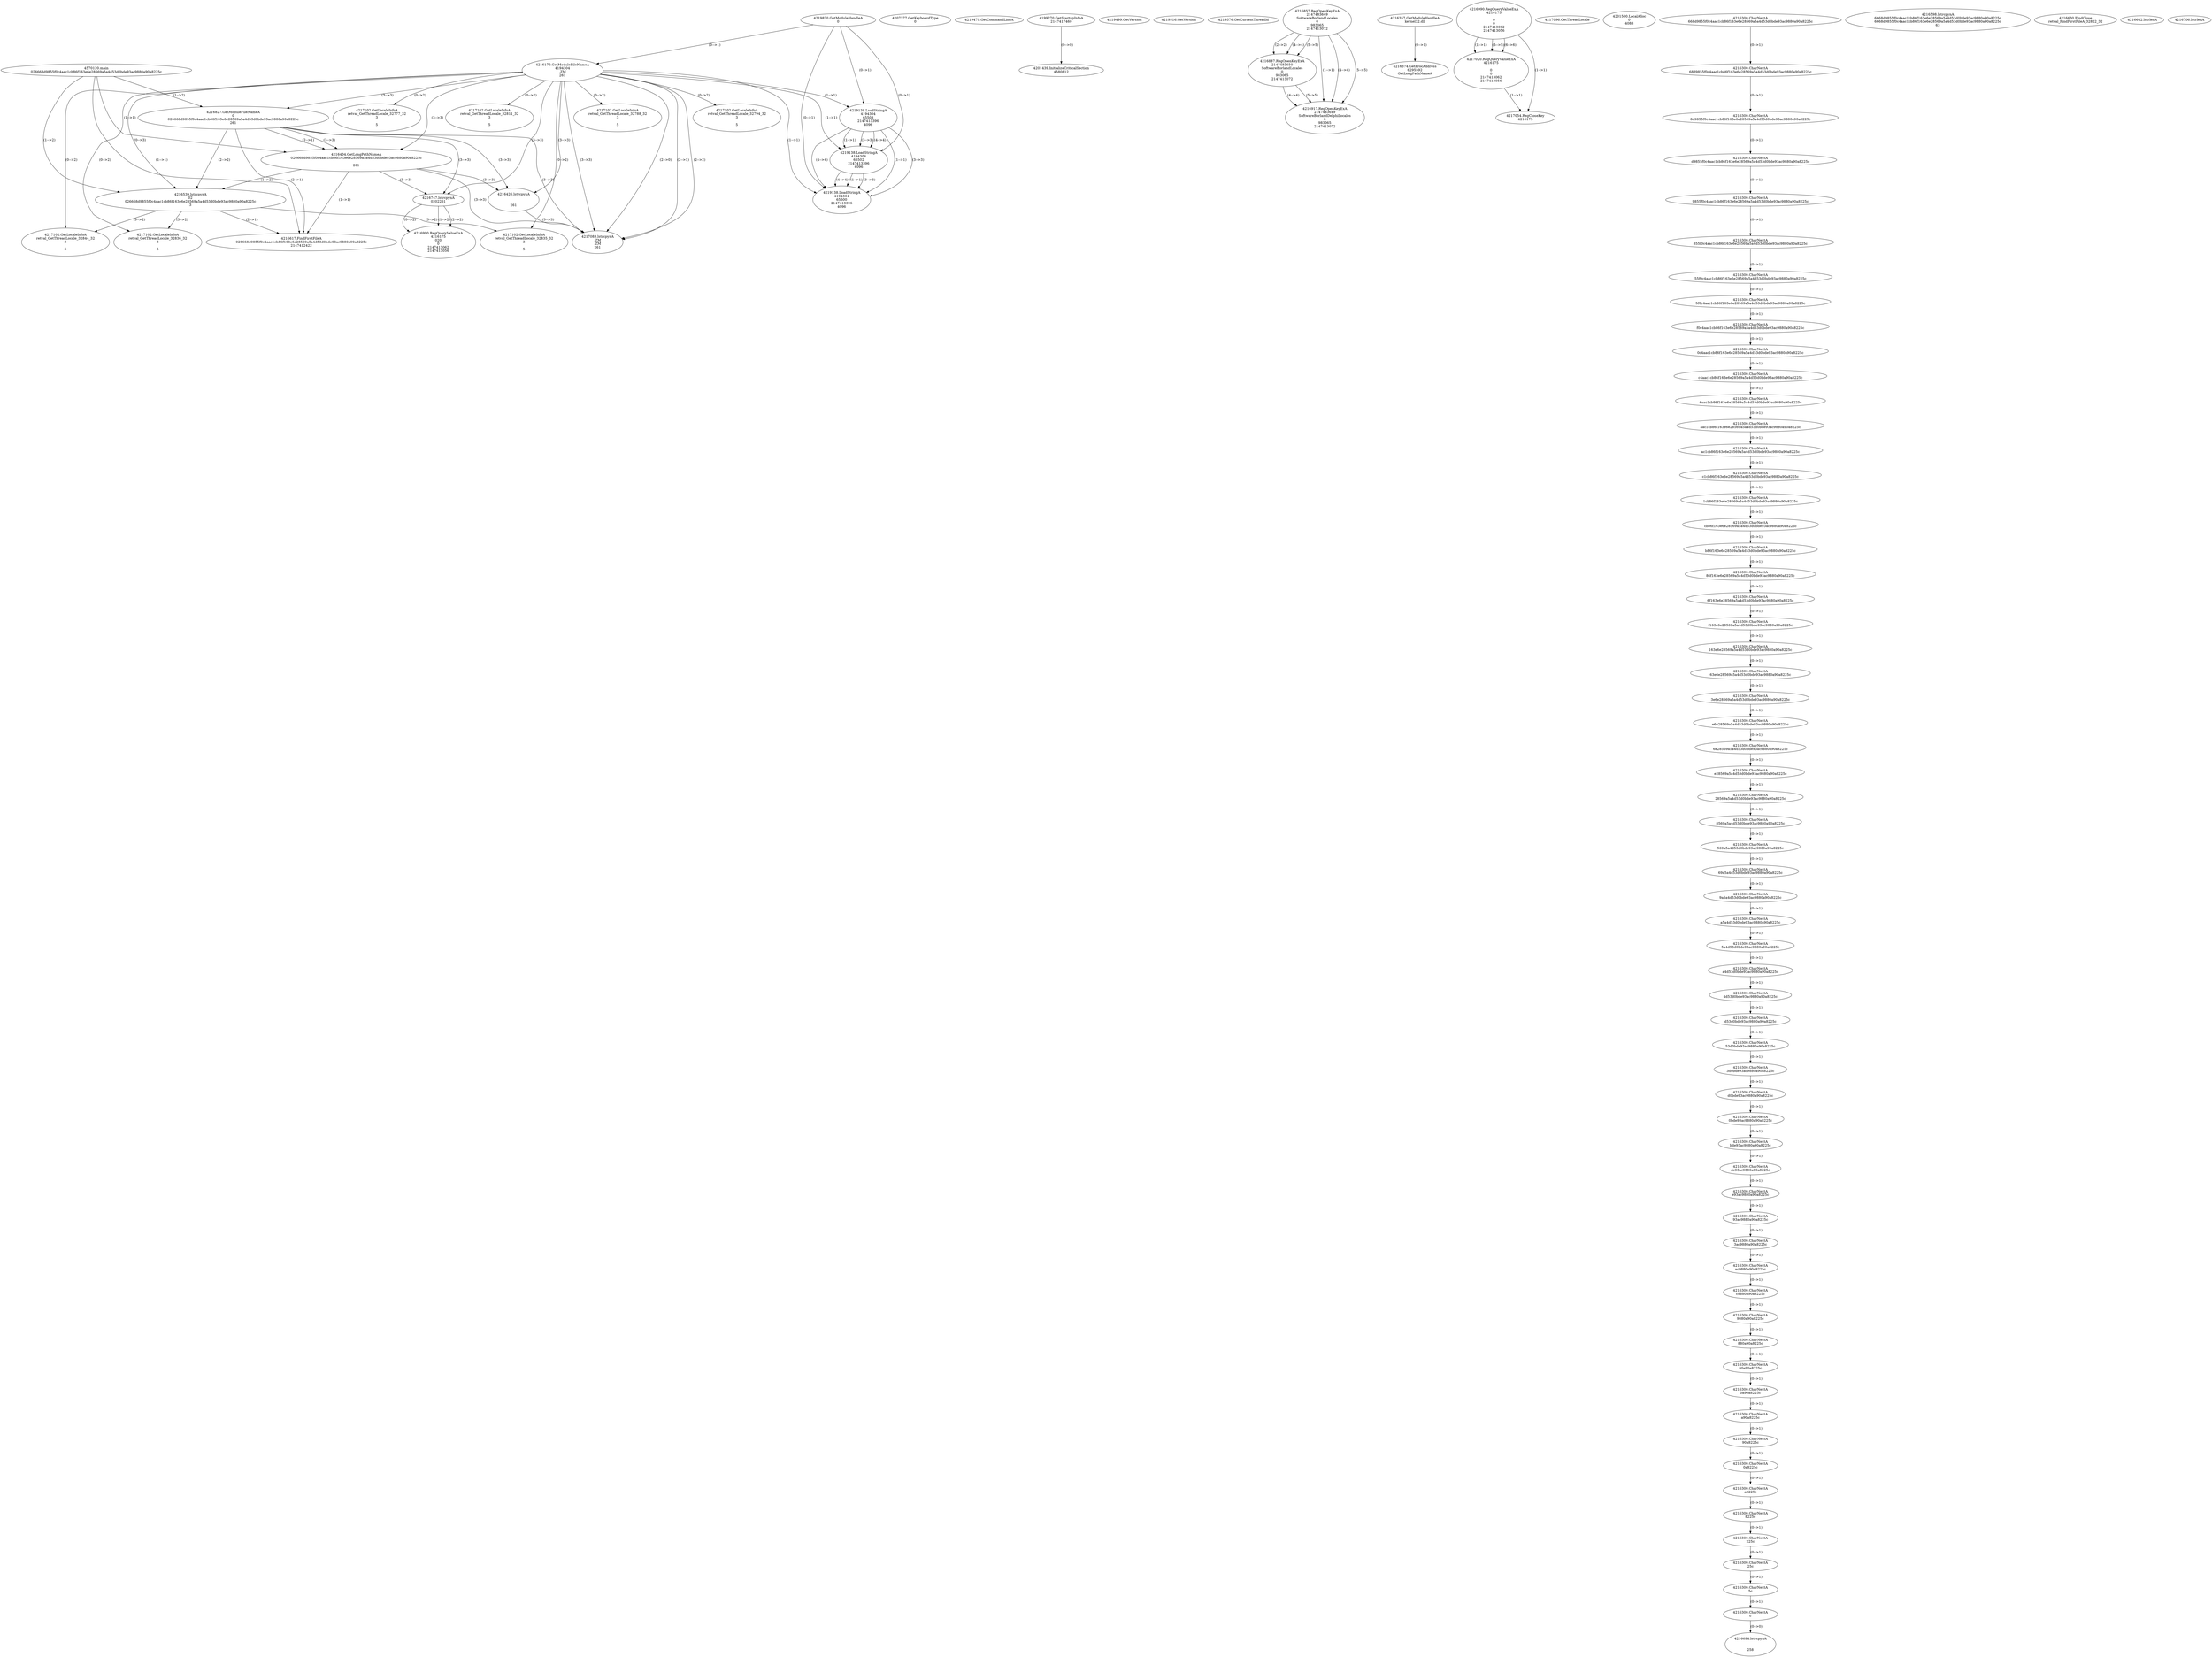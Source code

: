 // Global SCDG with merge call
digraph {
	0 [label="4570120.main
026668d9855f0c4aac1cb86f163e6e28569a5a4d53d0bde93ac9880a90a8225c"]
	1 [label="4219820.GetModuleHandleA
0"]
	2 [label="4207377.GetKeyboardType
0"]
	3 [label="4219479.GetCommandLineA
"]
	4 [label="4199270.GetStartupInfoA
2147417460"]
	5 [label="4219499.GetVersion
"]
	6 [label="4219516.GetVersion
"]
	7 [label="4219576.GetCurrentThreadId
"]
	8 [label="4216170.GetModuleFileNameA
4194304
.ZM
261"]
	1 -> 8 [label="(0-->1)"]
	9 [label="4216827.GetModuleFileNameA
0
026668d9855f0c4aac1cb86f163e6e28569a5a4d53d0bde93ac9880a90a8225c
261"]
	0 -> 9 [label="(1-->2)"]
	8 -> 9 [label="(3-->3)"]
	10 [label="4216857.RegOpenKeyExA
2147483649
Software\Borland\Locales
0
983065
2147413072"]
	11 [label="4216357.GetModuleHandleA
kernel32.dll"]
	12 [label="4216374.GetProcAddress
6295592
GetLongPathNameA"]
	11 -> 12 [label="(0-->1)"]
	13 [label="4216404.GetLongPathNameA
026668d9855f0c4aac1cb86f163e6e28569a5a4d53d0bde93ac9880a90a8225c

261"]
	0 -> 13 [label="(1-->1)"]
	9 -> 13 [label="(2-->1)"]
	8 -> 13 [label="(3-->3)"]
	9 -> 13 [label="(3-->3)"]
	14 [label="4216426.lstrcpynA


261"]
	8 -> 14 [label="(3-->3)"]
	9 -> 14 [label="(3-->3)"]
	13 -> 14 [label="(3-->3)"]
	15 [label="4216990.RegQueryValueExA
4216175

0
0
2147413062
2147413056"]
	16 [label="4217020.RegQueryValueExA
4216175

0
0
2147413062
2147413056"]
	15 -> 16 [label="(1-->1)"]
	15 -> 16 [label="(5-->5)"]
	15 -> 16 [label="(6-->6)"]
	17 [label="4217054.RegCloseKey
4216175"]
	15 -> 17 [label="(1-->1)"]
	16 -> 17 [label="(1-->1)"]
	18 [label="4217083.lstrcpynA
.ZM
.ZM
261"]
	8 -> 18 [label="(2-->1)"]
	8 -> 18 [label="(2-->2)"]
	8 -> 18 [label="(3-->3)"]
	9 -> 18 [label="(3-->3)"]
	13 -> 18 [label="(3-->3)"]
	14 -> 18 [label="(3-->3)"]
	8 -> 18 [label="(2-->0)"]
	19 [label="4217096.GetThreadLocale
"]
	20 [label="4217102.GetLocaleInfoA
retval_GetThreadLocale_32788_32
3

5"]
	8 -> 20 [label="(0-->2)"]
	21 [label="4219138.LoadStringA
4194304
65503
2147413396
4096"]
	1 -> 21 [label="(0-->1)"]
	8 -> 21 [label="(1-->1)"]
	22 [label="4217102.GetLocaleInfoA
retval_GetThreadLocale_32794_32
3

5"]
	8 -> 22 [label="(0-->2)"]
	23 [label="4219138.LoadStringA
4194304
65502
2147413396
4096"]
	1 -> 23 [label="(0-->1)"]
	8 -> 23 [label="(1-->1)"]
	21 -> 23 [label="(1-->1)"]
	21 -> 23 [label="(3-->3)"]
	21 -> 23 [label="(4-->4)"]
	24 [label="4219138.LoadStringA
4194304
65500
2147413396
4096"]
	1 -> 24 [label="(0-->1)"]
	8 -> 24 [label="(1-->1)"]
	21 -> 24 [label="(1-->1)"]
	23 -> 24 [label="(1-->1)"]
	21 -> 24 [label="(3-->3)"]
	23 -> 24 [label="(3-->3)"]
	21 -> 24 [label="(4-->4)"]
	23 -> 24 [label="(4-->4)"]
	25 [label="4201439.InitializeCriticalSection
4580812"]
	4 -> 25 [label="(0-->0)"]
	26 [label="4201500.LocalAlloc
0
4088"]
	27 [label="4216539.lstrcpynA
02
026668d9855f0c4aac1cb86f163e6e28569a5a4d53d0bde93ac9880a90a8225c
3"]
	0 -> 27 [label="(1-->2)"]
	9 -> 27 [label="(2-->2)"]
	13 -> 27 [label="(1-->2)"]
	8 -> 27 [label="(0-->3)"]
	28 [label="4216300.CharNextA
668d9855f0c4aac1cb86f163e6e28569a5a4d53d0bde93ac9880a90a8225c"]
	29 [label="4216300.CharNextA
68d9855f0c4aac1cb86f163e6e28569a5a4d53d0bde93ac9880a90a8225c"]
	28 -> 29 [label="(0-->1)"]
	30 [label="4216300.CharNextA
8d9855f0c4aac1cb86f163e6e28569a5a4d53d0bde93ac9880a90a8225c"]
	29 -> 30 [label="(0-->1)"]
	31 [label="4216300.CharNextA
d9855f0c4aac1cb86f163e6e28569a5a4d53d0bde93ac9880a90a8225c"]
	30 -> 31 [label="(0-->1)"]
	32 [label="4216300.CharNextA
9855f0c4aac1cb86f163e6e28569a5a4d53d0bde93ac9880a90a8225c"]
	31 -> 32 [label="(0-->1)"]
	33 [label="4216300.CharNextA
855f0c4aac1cb86f163e6e28569a5a4d53d0bde93ac9880a90a8225c"]
	32 -> 33 [label="(0-->1)"]
	34 [label="4216300.CharNextA
55f0c4aac1cb86f163e6e28569a5a4d53d0bde93ac9880a90a8225c"]
	33 -> 34 [label="(0-->1)"]
	35 [label="4216300.CharNextA
5f0c4aac1cb86f163e6e28569a5a4d53d0bde93ac9880a90a8225c"]
	34 -> 35 [label="(0-->1)"]
	36 [label="4216300.CharNextA
f0c4aac1cb86f163e6e28569a5a4d53d0bde93ac9880a90a8225c"]
	35 -> 36 [label="(0-->1)"]
	37 [label="4216300.CharNextA
0c4aac1cb86f163e6e28569a5a4d53d0bde93ac9880a90a8225c"]
	36 -> 37 [label="(0-->1)"]
	38 [label="4216300.CharNextA
c4aac1cb86f163e6e28569a5a4d53d0bde93ac9880a90a8225c"]
	37 -> 38 [label="(0-->1)"]
	39 [label="4216300.CharNextA
4aac1cb86f163e6e28569a5a4d53d0bde93ac9880a90a8225c"]
	38 -> 39 [label="(0-->1)"]
	40 [label="4216300.CharNextA
aac1cb86f163e6e28569a5a4d53d0bde93ac9880a90a8225c"]
	39 -> 40 [label="(0-->1)"]
	41 [label="4216300.CharNextA
ac1cb86f163e6e28569a5a4d53d0bde93ac9880a90a8225c"]
	40 -> 41 [label="(0-->1)"]
	42 [label="4216300.CharNextA
c1cb86f163e6e28569a5a4d53d0bde93ac9880a90a8225c"]
	41 -> 42 [label="(0-->1)"]
	43 [label="4216300.CharNextA
1cb86f163e6e28569a5a4d53d0bde93ac9880a90a8225c"]
	42 -> 43 [label="(0-->1)"]
	44 [label="4216300.CharNextA
cb86f163e6e28569a5a4d53d0bde93ac9880a90a8225c"]
	43 -> 44 [label="(0-->1)"]
	45 [label="4216300.CharNextA
b86f163e6e28569a5a4d53d0bde93ac9880a90a8225c"]
	44 -> 45 [label="(0-->1)"]
	46 [label="4216300.CharNextA
86f163e6e28569a5a4d53d0bde93ac9880a90a8225c"]
	45 -> 46 [label="(0-->1)"]
	47 [label="4216300.CharNextA
6f163e6e28569a5a4d53d0bde93ac9880a90a8225c"]
	46 -> 47 [label="(0-->1)"]
	48 [label="4216300.CharNextA
f163e6e28569a5a4d53d0bde93ac9880a90a8225c"]
	47 -> 48 [label="(0-->1)"]
	49 [label="4216300.CharNextA
163e6e28569a5a4d53d0bde93ac9880a90a8225c"]
	48 -> 49 [label="(0-->1)"]
	50 [label="4216300.CharNextA
63e6e28569a5a4d53d0bde93ac9880a90a8225c"]
	49 -> 50 [label="(0-->1)"]
	51 [label="4216300.CharNextA
3e6e28569a5a4d53d0bde93ac9880a90a8225c"]
	50 -> 51 [label="(0-->1)"]
	52 [label="4216300.CharNextA
e6e28569a5a4d53d0bde93ac9880a90a8225c"]
	51 -> 52 [label="(0-->1)"]
	53 [label="4216300.CharNextA
6e28569a5a4d53d0bde93ac9880a90a8225c"]
	52 -> 53 [label="(0-->1)"]
	54 [label="4216300.CharNextA
e28569a5a4d53d0bde93ac9880a90a8225c"]
	53 -> 54 [label="(0-->1)"]
	55 [label="4216300.CharNextA
28569a5a4d53d0bde93ac9880a90a8225c"]
	54 -> 55 [label="(0-->1)"]
	56 [label="4216300.CharNextA
8569a5a4d53d0bde93ac9880a90a8225c"]
	55 -> 56 [label="(0-->1)"]
	57 [label="4216300.CharNextA
569a5a4d53d0bde93ac9880a90a8225c"]
	56 -> 57 [label="(0-->1)"]
	58 [label="4216300.CharNextA
69a5a4d53d0bde93ac9880a90a8225c"]
	57 -> 58 [label="(0-->1)"]
	59 [label="4216300.CharNextA
9a5a4d53d0bde93ac9880a90a8225c"]
	58 -> 59 [label="(0-->1)"]
	60 [label="4216300.CharNextA
a5a4d53d0bde93ac9880a90a8225c"]
	59 -> 60 [label="(0-->1)"]
	61 [label="4216300.CharNextA
5a4d53d0bde93ac9880a90a8225c"]
	60 -> 61 [label="(0-->1)"]
	62 [label="4216300.CharNextA
a4d53d0bde93ac9880a90a8225c"]
	61 -> 62 [label="(0-->1)"]
	63 [label="4216300.CharNextA
4d53d0bde93ac9880a90a8225c"]
	62 -> 63 [label="(0-->1)"]
	64 [label="4216300.CharNextA
d53d0bde93ac9880a90a8225c"]
	63 -> 64 [label="(0-->1)"]
	65 [label="4216300.CharNextA
53d0bde93ac9880a90a8225c"]
	64 -> 65 [label="(0-->1)"]
	66 [label="4216300.CharNextA
3d0bde93ac9880a90a8225c"]
	65 -> 66 [label="(0-->1)"]
	67 [label="4216300.CharNextA
d0bde93ac9880a90a8225c"]
	66 -> 67 [label="(0-->1)"]
	68 [label="4216300.CharNextA
0bde93ac9880a90a8225c"]
	67 -> 68 [label="(0-->1)"]
	69 [label="4216300.CharNextA
bde93ac9880a90a8225c"]
	68 -> 69 [label="(0-->1)"]
	70 [label="4216300.CharNextA
de93ac9880a90a8225c"]
	69 -> 70 [label="(0-->1)"]
	71 [label="4216300.CharNextA
e93ac9880a90a8225c"]
	70 -> 71 [label="(0-->1)"]
	72 [label="4216300.CharNextA
93ac9880a90a8225c"]
	71 -> 72 [label="(0-->1)"]
	73 [label="4216300.CharNextA
3ac9880a90a8225c"]
	72 -> 73 [label="(0-->1)"]
	74 [label="4216300.CharNextA
ac9880a90a8225c"]
	73 -> 74 [label="(0-->1)"]
	75 [label="4216300.CharNextA
c9880a90a8225c"]
	74 -> 75 [label="(0-->1)"]
	76 [label="4216300.CharNextA
9880a90a8225c"]
	75 -> 76 [label="(0-->1)"]
	77 [label="4216300.CharNextA
880a90a8225c"]
	76 -> 77 [label="(0-->1)"]
	78 [label="4216300.CharNextA
80a90a8225c"]
	77 -> 78 [label="(0-->1)"]
	79 [label="4216300.CharNextA
0a90a8225c"]
	78 -> 79 [label="(0-->1)"]
	80 [label="4216300.CharNextA
a90a8225c"]
	79 -> 80 [label="(0-->1)"]
	81 [label="4216300.CharNextA
90a8225c"]
	80 -> 81 [label="(0-->1)"]
	82 [label="4216300.CharNextA
0a8225c"]
	81 -> 82 [label="(0-->1)"]
	83 [label="4216300.CharNextA
a8225c"]
	82 -> 83 [label="(0-->1)"]
	84 [label="4216300.CharNextA
8225c"]
	83 -> 84 [label="(0-->1)"]
	85 [label="4216300.CharNextA
225c"]
	84 -> 85 [label="(0-->1)"]
	86 [label="4216300.CharNextA
25c"]
	85 -> 86 [label="(0-->1)"]
	87 [label="4216300.CharNextA
5c"]
	86 -> 87 [label="(0-->1)"]
	88 [label="4216300.CharNextA
c"]
	87 -> 88 [label="(0-->1)"]
	89 [label="4216598.lstrcpynA
6668d9855f0c4aac1cb86f163e6e28569a5a4d53d0bde93ac9880a90a8225c
6668d9855f0c4aac1cb86f163e6e28569a5a4d53d0bde93ac9880a90a8225c
63"]
	90 [label="4216617.FindFirstFileA
026668d9855f0c4aac1cb86f163e6e28569a5a4d53d0bde93ac9880a90a8225c
2147412422"]
	0 -> 90 [label="(1-->1)"]
	9 -> 90 [label="(2-->1)"]
	13 -> 90 [label="(1-->1)"]
	27 -> 90 [label="(2-->1)"]
	91 [label="4216630.FindClose
retval_FindFirstFileA_32822_32"]
	92 [label="4216642.lstrlenA
"]
	93 [label="4216694.lstrcpynA


258"]
	88 -> 93 [label="(0-->0)"]
	94 [label="4216706.lstrlenA
"]
	95 [label="4216747.lstrcpynA
02\
02\
261"]
	8 -> 95 [label="(3-->3)"]
	9 -> 95 [label="(3-->3)"]
	13 -> 95 [label="(3-->3)"]
	96 [label="4216990.RegQueryValueExA
4216175
02\
0
0
2147413062
2147413056"]
	95 -> 96 [label="(1-->2)"]
	95 -> 96 [label="(2-->2)"]
	95 -> 96 [label="(0-->2)"]
	97 [label="4217102.GetLocaleInfoA
retval_GetThreadLocale_32844_32
3

5"]
	8 -> 97 [label="(0-->2)"]
	27 -> 97 [label="(3-->2)"]
	98 [label="4217102.GetLocaleInfoA
retval_GetThreadLocale_32835_32
3

5"]
	8 -> 98 [label="(0-->2)"]
	27 -> 98 [label="(3-->2)"]
	99 [label="4216887.RegOpenKeyExA
2147483650
Software\Borland\Locales
0
983065
2147413072"]
	10 -> 99 [label="(2-->2)"]
	10 -> 99 [label="(4-->4)"]
	10 -> 99 [label="(5-->5)"]
	100 [label="4216917.RegOpenKeyExA
2147483649
Software\Borland\Delphi\Locales
0
983065
2147413072"]
	10 -> 100 [label="(1-->1)"]
	10 -> 100 [label="(4-->4)"]
	99 -> 100 [label="(4-->4)"]
	10 -> 100 [label="(5-->5)"]
	99 -> 100 [label="(5-->5)"]
	101 [label="4217102.GetLocaleInfoA
retval_GetThreadLocale_32777_32
3

5"]
	8 -> 101 [label="(0-->2)"]
	102 [label="4217102.GetLocaleInfoA
retval_GetThreadLocale_32811_32
3

5"]
	8 -> 102 [label="(0-->2)"]
	103 [label="4217102.GetLocaleInfoA
retval_GetThreadLocale_32836_32
3

5"]
	8 -> 103 [label="(0-->2)"]
	27 -> 103 [label="(3-->2)"]
}
